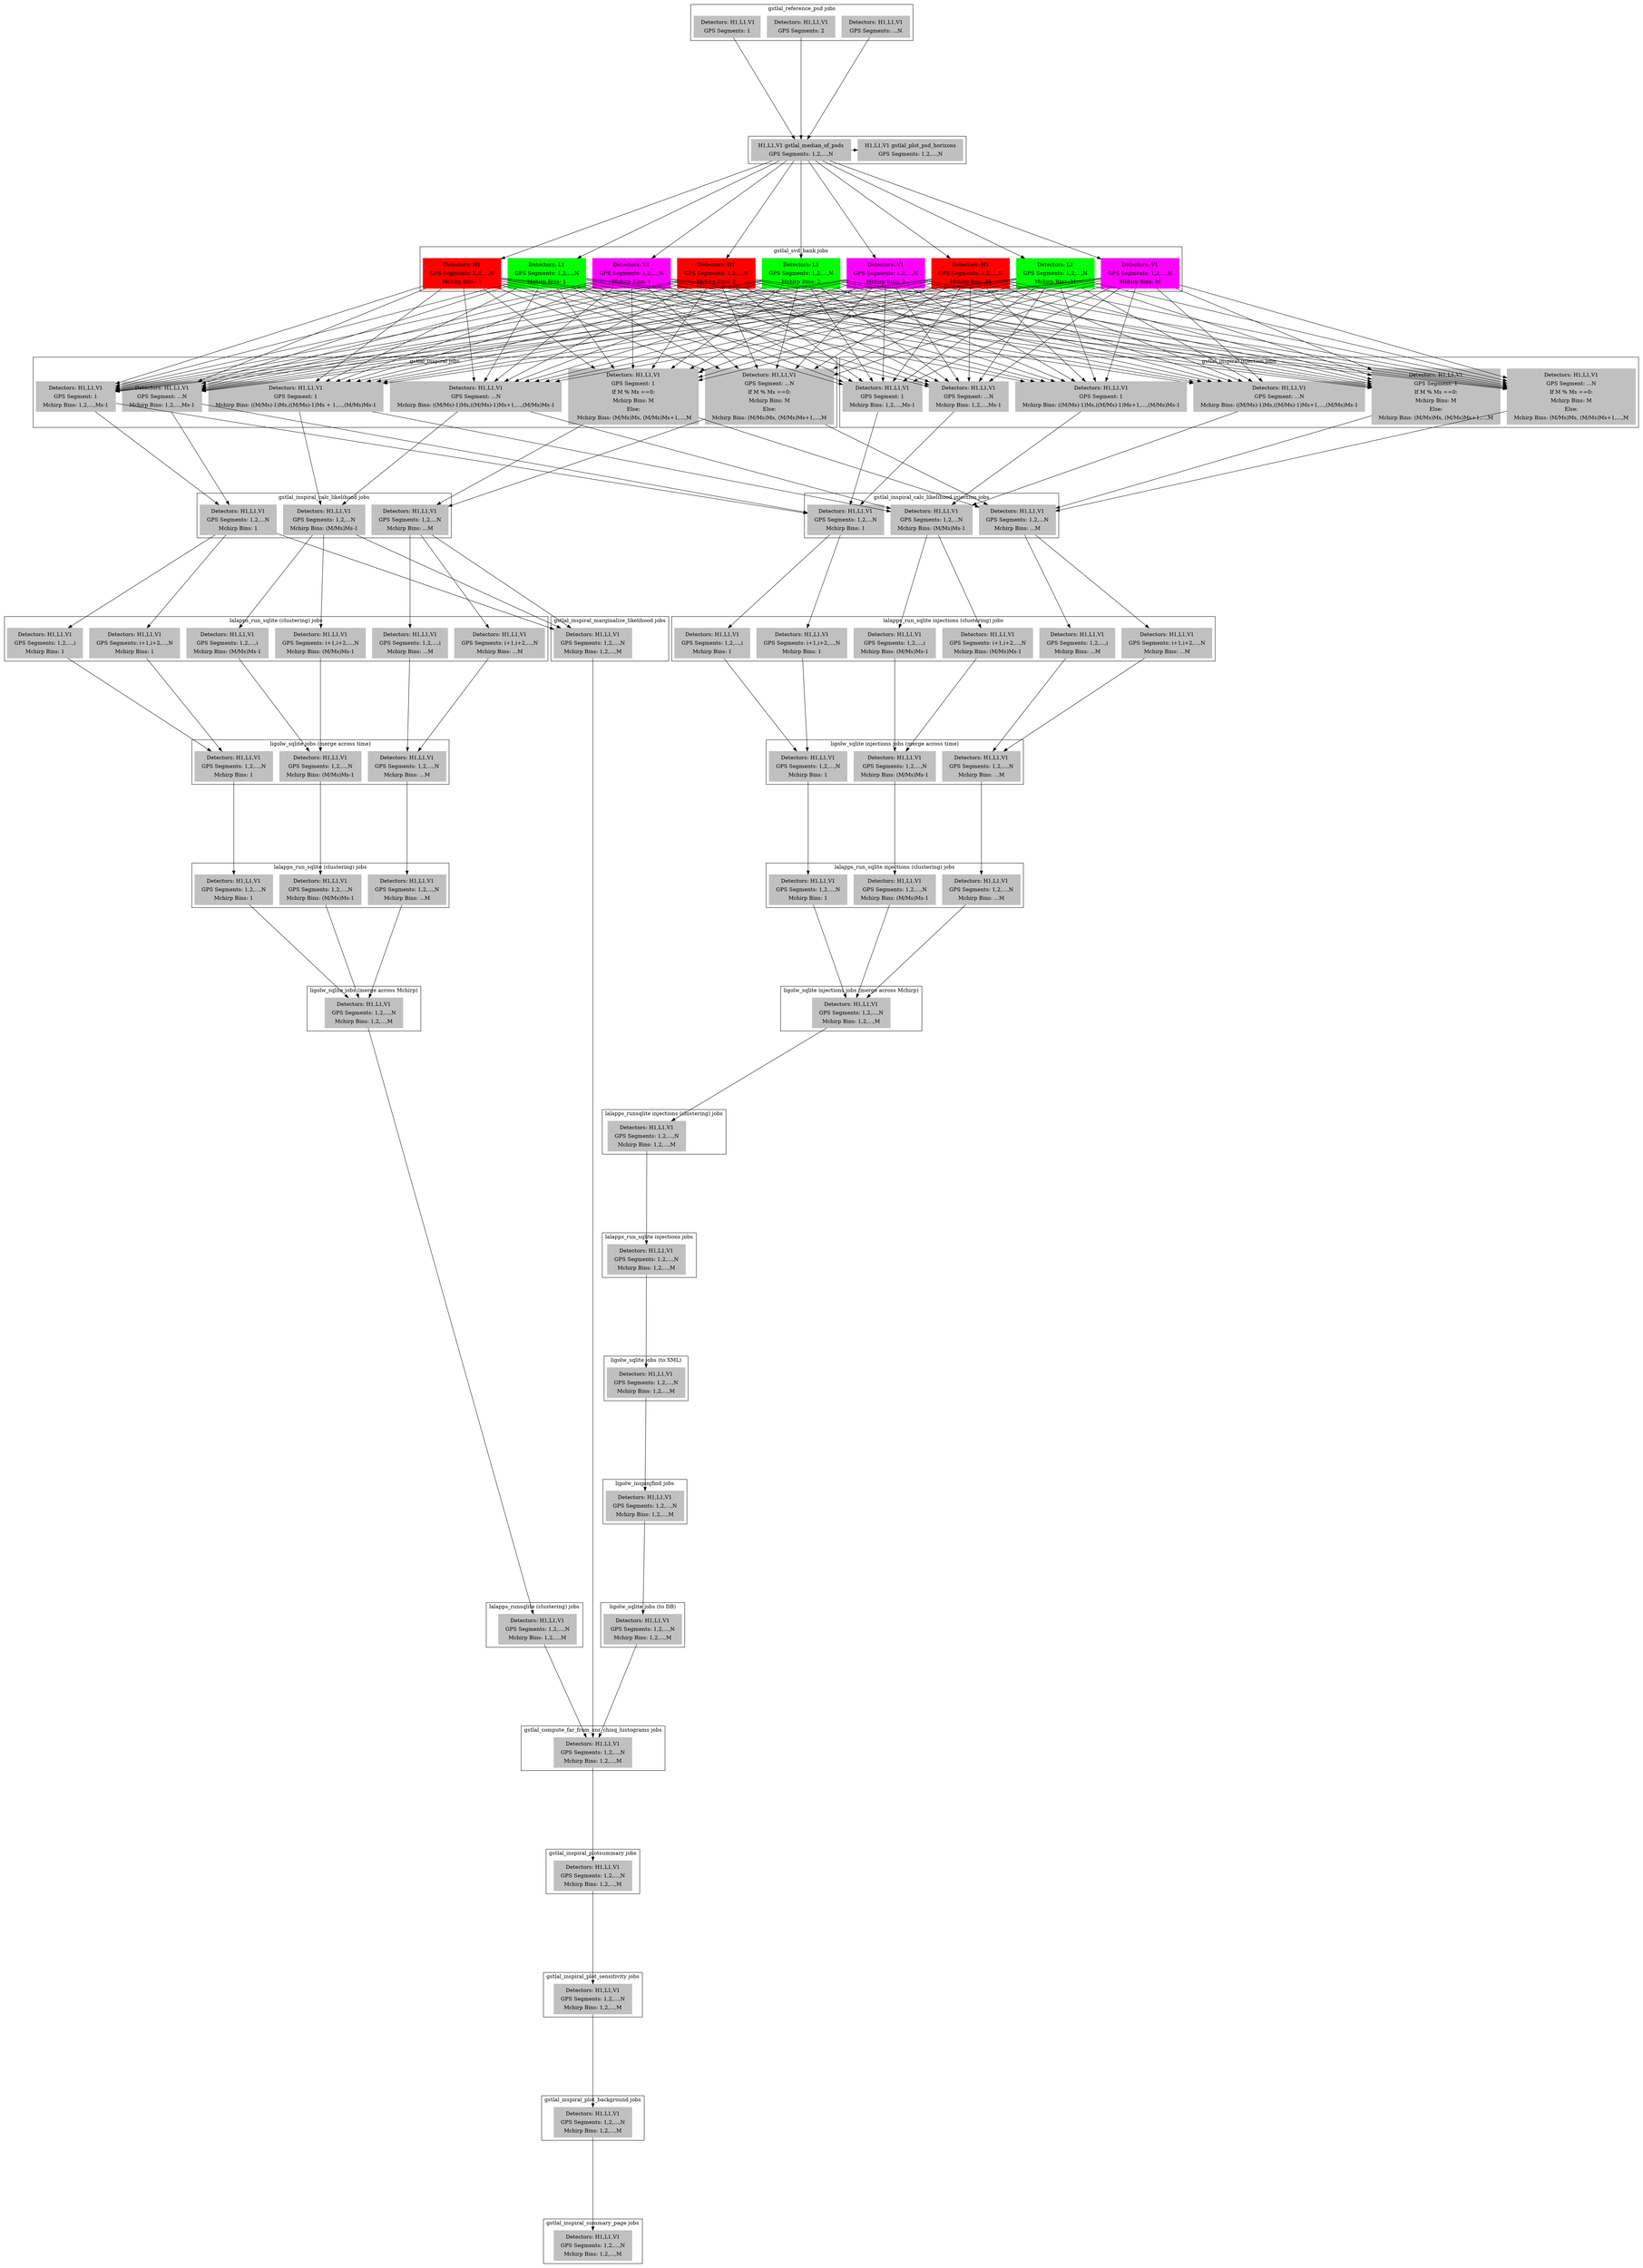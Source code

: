 digraph flow {
	node [shape=box, style=filled];
	ranksep="3.0 equally";
	splines = line;
	ordering = out;
	

	subgraph cluster_0 {
		//style=invis
		label = "gstlal_reference_psd jobs";
				
		"gstlal_reference_psd_1" [color=grey, label=<<table> <tr> <td> Detectors: H1,L1,V1</td> </tr> <tr> <td> GPS Segments: 1 </td> </tr> </table>>];	

		"gstlal_reference_psd_2" [color=grey, label=<<table> <tr> <td> Detectors: H1,L1,V1 </td> </tr> <tr> <td> GPS Segments: 2 </td> </tr> </table>>];	

		"gstlal_reference_psd_N" [color=grey, label=<<table> <tr> <td> Detectors: H1,L1,V1 </td> </tr> <tr> <td> GPS Segments: ...N </td> </tr> </table>>];	




		{rank = same; "gstlal_reference_psd_1" -> "gstlal_reference_psd_2" -> "gstlal_reference_psd_N" [style=invis];}
		//gstlal_reference_psd_2 -> gstlal_reference_psd_N [style="dotted",arrowhead="none"];rankdir=LR; }
	
		

		//"gstlal_reference_psd_2" -> "gstlal_reference_psd_N" [style="dotted", arrowhead="none"];	

	}

	subgraph cluster_1 {
		//style=invis
		
		"gstlal_median_of_psds" [color=grey, label=<<table> <tr> <td> H1,L1,V1 gstlal_median_of_psds </td> </tr> <tr> <td> GPS Segments: 1,2,...,N </td> </tr> </table>>, constraint=false];

		"gstlal_plot_psd_horizons" [color=grey, label=<<table> <tr> <td> H1,L1,V1 gstlal_plot_psd_horizons </td> </tr> <tr> <td> GPS Segments: 1,2,...,N </td> </tr> </table>>, constraint=false];

		{rank = same; "gstlal_median_of_psds" -> "gstlal_plot_psd_horizons";}
	}
	"gstlal_reference_psd_1" -> "gstlal_median_of_psds";
	"gstlal_reference_psd_2" -> "gstlal_median_of_psds";
	"gstlal_reference_psd_N" -> "gstlal_median_of_psds";


//                "H1 gstlal_svd_bank 1" [color=red1, label=<<table> <tr> <td> Detectors: H1 </td> </tr> <tr> <td> GPS Segments: 1,2,...,N </td> </tr> <tr> <td> Mchirp Bins: 1 </td> </tr> </table>>, constraint=false];
//                "L1 gstlal_svd_bank 1" [color=green1, label=<<table> <tr> <td> Detectors: L1 </td> </tr> <tr> <td> GPS Segments: 1,2,...,N </td> </tr> <tr> <td> Mchirp Bins: 1 </td> </tr> </table>>, constraint=false];
//                "V1 gstlal_svd_bank 1" [color=magenta1, label=<<table> <tr> <td> Detectors: V1 </td> </tr> <tr> <td> GPS Segments: 1,2,...,N </td> </tr> <tr> <td> Mchirp Bins: 1 </td> </tr> </table>>, constraint=false];

//                "H1 gstlal_svd_bank 2" [color=red1, label=<<table> <tr> <td> Detectors: H1 </td> </tr> <tr> <td> GPS Segments: 1,2,...,N </td> </tr> <tr> <td> Mchirp Bins: 2 </td> </tr> </table>>, constraint=false];
//                "L1 gstlal_svd_bank 2" [color=green1, label=<<table> <tr> <td> Detectors: L1 </td> </tr> <tr> <td> GPS Segments: 1,2,...,N </td> </tr> <tr> <td> Mchirp Bins: 2 </td> </tr> </table>>, constraint=false];
//                "V1 gstlal_svd_bank 2" [color=magenta1, label=<<table> <tr> <td> Detectors: V1 </td> </tr> <tr> <td> GPS Segments: 1,2,...,N </td> </tr> <tr> <td> Mchirp Bins: 2 </td> </tr> </table>>, constraint=false];

//                "H1 gstlal_svd_bank M" [color=red1, label=<<table> <tr> <td> Detectors: H1 </td> </tr> <tr> <td> GPS Segments: 1,2,...,N </td> </tr> <tr> <td> Mchirp Bins: M </td> </tr> </table>>, constraint=false];
//                "L1 gstlal_svd_bank M" [color=green1, label=<<table> <tr> <td> Detectors: L1 </td> </tr> <tr> <td> GPS Segments: 1,2,...,N </td> </tr> <tr> <td> Mchirp Bins: M </td> </tr> </table>>, constraint=false];
//                "V1 gstlal_svd_bank M" [color=magenta1, label=<<table> <tr> <td> Detectors: V1 </td> </tr> <tr> <td> GPS Segments: 1,2,...,N </td> </tr> <tr> <td> Mchirp Bins: M </td> </tr> </table>>, constraint=false];



	subgraph cluster_2 {
		//style=invis
		label="gstlal_svd_bank jobs";
		//rank=same;

		"H1 gstlal_svd_bank 1" [color=red1, label=<<table> <tr> <td> Detectors: H1 </td> </tr> <tr> <td> GPS Segments: 1,2,...,N </td> </tr> <tr> <td> Mchirp Bins: 1 </td> </tr> </table>>];
		"L1 gstlal_svd_bank 1" [color=green1, label=<<table> <tr> <td> Detectors: L1 </td> </tr> <tr> <td> GPS Segments: 1,2,...,N </td> </tr> <tr> <td> Mchirp Bins: 1 </td> </tr> </table>>];
		"V1 gstlal_svd_bank 1" [color=magenta1, label=<<table> <tr> <td> Detectors: V1 </td> </tr> <tr> <td> GPS Segments: 1,2,...,N </td> </tr> <tr> <td> Mchirp Bins: 1 </td> </tr> </table>>];

		"H1 gstlal_svd_bank 2" [color=red1, label=<<table> <tr> <td> Detectors: H1 </td> </tr> <tr> <td> GPS Segments: 1,2,...,N </td> </tr> <tr> <td> Mchirp Bins: 2 </td> </tr> </table>>];
		"L1 gstlal_svd_bank 2" [color=green1, label=<<table> <tr> <td> Detectors: L1 </td> </tr> <tr> <td> GPS Segments: 1,2,...,N </td> </tr> <tr> <td> Mchirp Bins: 2 </td> </tr> </table>>];
		"V1 gstlal_svd_bank 2" [color=magenta1, label=<<table> <tr> <td> Detectors: V1 </td> </tr> <tr> <td> GPS Segments: 1,2,...,N </td> </tr> <tr> <td> Mchirp Bins: 2 </td> </tr> </table>>];

		"H1 gstlal_svd_bank M" [color=red1, label=<<table> <tr> <td> Detectors: H1 </td> </tr> <tr> <td> GPS Segments: 1,2,...,N </td> </tr> <tr> <td> Mchirp Bins: M </td> </tr> </table>>];
		"L1 gstlal_svd_bank M" [color=green1, label=<<table> <tr> <td> Detectors: L1 </td> </tr> <tr> <td> GPS Segments: 1,2,...,N </td> </tr> <tr> <td> Mchirp Bins: M </td> </tr> </table>>];
		"V1 gstlal_svd_bank M" [color=magenta1, label=<<table> <tr> <td> Detectors: V1 </td> </tr> <tr> <td> GPS Segments: 1,2,...,N </td> </tr> <tr> <td> Mchirp Bins: M </td> </tr> </table>>];
		
	{rank=same; "V1 gstlal_svd_bank 2" -> "H1 gstlal_svd_bank M" -> "L1 gstlal_svd_bank M" -> "V1 gstlal_svd_bank M" -> "H1 gstlal_svd_bank 1" -> "L1 gstlal_svd_bank 1" -> "V1 gstlal_svd_bank 1" -> "H1 gstlal_svd_bank 2" -> "L1 gstlal_svd_bank 2" [style=invis];}

}


 
	"gstlal_median_of_psds" -> "H1 gstlal_svd_bank 1";
	"gstlal_median_of_psds" -> "L1 gstlal_svd_bank 1";
	"gstlal_median_of_psds" -> "V1 gstlal_svd_bank 1";

	"gstlal_median_of_psds" -> "H1 gstlal_svd_bank 2";
	"gstlal_median_of_psds" -> "L1 gstlal_svd_bank 2";
	"gstlal_median_of_psds" -> "V1 gstlal_svd_bank 2";

	"gstlal_median_of_psds" -> "H1 gstlal_svd_bank M";
	"gstlal_median_of_psds" -> "L1 gstlal_svd_bank M";
	"gstlal_median_of_psds" -> "V1 gstlal_svd_bank M";

//	{rank = same;
//	rankdir="LR";
//	"H1 gstlal_svd_bank 1" -> "L1 gstlal_svd_bank 1" [style=invis, constraint = false, ordering = out];
//	"L1 gstlal_svd_bank 1" -> "V1 gstlal_svd_bank 1" [style=invis, constraint = false, ordering = out];
//	"V1 gstlal_svd_bank 1" -> "H1 gstlal_svd_bank 2" [style=invis, constraint = false, ordering = out];
//	"H1 gstlal_svd_bank 2" -> "L1 gstlal_svd_bank 2" [style=invis, constraint = false, ordering = out, weight = 5];
//	"L1 gstlal_svd_bank 2" -> "V1 gstlal_svd_bank 2" [style=invis, constraint = false, ordering = out];
//	"V1 gstlal_svd_bank 2" -> "H1 gstlal_svd_bank M" [style=invis, constraint = false, ordering = out];
//	"H1 gstlal_svd_bank M" -> "L1 gstlal_svd_bank M" [style=invis, constraint = false, ordering = out];
//	"L1 gstlal_svd_bank M" -> "V1 gstlal_svd_bank M" [style=invis, constraint = false, ordering = out];
//	}
	


	subgraph cluster_3 {
		//style=invis
		label="gstlal_inspiral jobs";

		"gstlal_inspiral 1" [color=grey, label=<<table> <tr> <td> Detectors: H1,L1,V1 </td> </tr> <tr> <td> GPS Segment: 1 </td> </tr> <tr> <td> Mchirp Bins: 1,2,...,Ms-1 </td> </tr> </table>>];
		"gstlal_inspiral 2" [color=grey, label=<<table> <tr> <td> Detectors: H1,L1,V1 </td> </tr> <tr> <td> GPS Segment: ...N </td> </tr> <tr> <td> Mchirp Bins: ((M/Ms)-1)Ms,((M/Ms)-1)Ms+1,...,(M/Ms)Ms-1 </td> </tr> </table>>];
		"gstlal_inspiral 3" [color=grey, label=<<table> <tr> <td> Detectors: H1,L1,V1 </td> </tr> <tr> <td> GPS Segment: 1 </td> </tr> <tr> <td> If M % Ms ==0: </td> </tr> <tr> <td> Mchirp Bins: M </td> </tr> <tr> <td> Else: </td> </tr> <tr> <td>  Mchirp Bins: (M/Ms)Ms, (M/Ms)Ms+1,...,M </td> </tr> </table>>];
		"gstlal_inspiral 4" [color=grey, label=<<table> <tr> <td> Detectors: H1,L1,V1 </td> </tr> <tr> <td> GPS Segment: ...N </td> </tr> <tr> <td> Mchirp Bins: 1,2,...,Ms-1 </td> </tr> </table>>];
		"gstlal_inspiral 5" [color=grey, label=<<table> <tr> <td> Detectors: H1,L1,V1 </td> </tr> <tr> <td> GPS Segment: 1 </td> </tr> <tr> <td> Mchirp Bins: ((M/Ms)-1)Ms,((M/Ms)-1)Ms + 1,...,(M/Ms)Ms-1 </td> </tr> </table>>];
		"gstlal_inspiral 6" [color=grey, label=<<table> <tr> <td> Detectors: H1,L1,V1 </td> </tr> <tr> <td> GPS Segment: ...N </td> </tr> <tr> <td> If M % Ms ==0: </td> </tr> <tr> <td> Mchirp Bins: M </td> </tr> <tr> <td> Else: </td> </tr> <tr> <td> Mchirp Bins: (M/Ms)Ms, (M/Ms)Ms+1,...,M </td> </tr> </table>>];
	

	{rank=same; "gstlal_inspiral 3" -> "gstlal_inspiral 5" -> "gstlal_inspiral 2" -> "gstlal_inspiral 1" -> "gstlal_inspiral 4" -> "gstlal_inspiral 6" [style=invis];}
	}

	//"gstlal_inspiral 2" -> "gstlal_inspiral N" [style="dotted", arrowhead="none"];

	"H1 gstlal_svd_bank 1" -> "gstlal_inspiral 1";
	"L1 gstlal_svd_bank 1" -> "gstlal_inspiral 1";
	"V1 gstlal_svd_bank 1" -> "gstlal_inspiral 1";

	"H1 gstlal_svd_bank 2" -> "gstlal_inspiral 1";
	"L1 gstlal_svd_bank 2" -> "gstlal_inspiral 1";
	"V1 gstlal_svd_bank 2" -> "gstlal_inspiral 1";

	"H1 gstlal_svd_bank M" -> "gstlal_inspiral 1";
	"L1 gstlal_svd_bank M" -> "gstlal_inspiral 1";
	"V1 gstlal_svd_bank M" -> "gstlal_inspiral 1";

	"H1 gstlal_svd_bank 1" -> "gstlal_inspiral 2";
	"L1 gstlal_svd_bank 1" -> "gstlal_inspiral 2";
	"V1 gstlal_svd_bank 1" -> "gstlal_inspiral 2";

	"H1 gstlal_svd_bank 2" -> "gstlal_inspiral 2";
	"L1 gstlal_svd_bank 2" -> "gstlal_inspiral 2";
	"V1 gstlal_svd_bank 2" -> "gstlal_inspiral 2";

	"H1 gstlal_svd_bank M" -> "gstlal_inspiral 2";
	"L1 gstlal_svd_bank M" -> "gstlal_inspiral 2";
	"V1 gstlal_svd_bank M" -> "gstlal_inspiral 2";

	"H1 gstlal_svd_bank 1" -> "gstlal_inspiral 3";
	"L1 gstlal_svd_bank 1" -> "gstlal_inspiral 3";
	"V1 gstlal_svd_bank 1" -> "gstlal_inspiral 3";

	"H1 gstlal_svd_bank 2" -> "gstlal_inspiral 3";
	"L1 gstlal_svd_bank 2" -> "gstlal_inspiral 3";
	"V1 gstlal_svd_bank 2" -> "gstlal_inspiral 3";

	"H1 gstlal_svd_bank M" -> "gstlal_inspiral 3";
	"L1 gstlal_svd_bank M" -> "gstlal_inspiral 3";
	"V1 gstlal_svd_bank M" -> "gstlal_inspiral 3";

	"H1 gstlal_svd_bank 1" -> "gstlal_inspiral 4";
	"L1 gstlal_svd_bank 1" -> "gstlal_inspiral 4";
	"V1 gstlal_svd_bank 1" -> "gstlal_inspiral 4";

	"H1 gstlal_svd_bank 2" -> "gstlal_inspiral 4";
	"L1 gstlal_svd_bank 2" -> "gstlal_inspiral 4";
	"V1 gstlal_svd_bank 2" -> "gstlal_inspiral 4";

	"H1 gstlal_svd_bank M" -> "gstlal_inspiral 4";
	"L1 gstlal_svd_bank M" -> "gstlal_inspiral 4";
	"V1 gstlal_svd_bank M" -> "gstlal_inspiral 4";

	"H1 gstlal_svd_bank 1" -> "gstlal_inspiral 5";
	"L1 gstlal_svd_bank 1" -> "gstlal_inspiral 5";
	"V1 gstlal_svd_bank 1" -> "gstlal_inspiral 5";

	"H1 gstlal_svd_bank 2" -> "gstlal_inspiral 5";
	"L1 gstlal_svd_bank 2" -> "gstlal_inspiral 5";
	"V1 gstlal_svd_bank 2" -> "gstlal_inspiral 5";

	"H1 gstlal_svd_bank M" -> "gstlal_inspiral 5";
	"L1 gstlal_svd_bank M" -> "gstlal_inspiral 5";
	"V1 gstlal_svd_bank M" -> "gstlal_inspiral 5";

	"H1 gstlal_svd_bank 1" -> "gstlal_inspiral 6";
	"L1 gstlal_svd_bank 1" -> "gstlal_inspiral 6";
	"V1 gstlal_svd_bank 1" -> "gstlal_inspiral 6";

	"H1 gstlal_svd_bank 2" -> "gstlal_inspiral 6";
	"L1 gstlal_svd_bank 2" -> "gstlal_inspiral 6";
	"V1 gstlal_svd_bank 2" -> "gstlal_inspiral 6";

	"H1 gstlal_svd_bank M" -> "gstlal_inspiral 6";
	"L1 gstlal_svd_bank M" -> "gstlal_inspiral 6";
	"V1 gstlal_svd_bank M" -> "gstlal_inspiral 6";




        subgraph cluster_4 {
                label="gstlal_inspiral_calc_likelihood jobs";

                "gstlal_inspiral_calc_likelihood 1" [color=grey, label=<<table> <tr> <td> Detectors: H1,L1,V1 </td> </tr> <tr> <td> GPS Segments: 1,2,...N </td> </tr> <tr> <td> Mchirp Bins: 1 </td> </tr> </table>>];
                "gstlal_inspiral_calc_likelihood 2" [color=grey, label=<<table> <tr> <td> Detectors: H1,L1,V1 </td> </tr> <tr> <td> GPS Segments: 1,2,...N </td> </tr> <tr> <td> Mchirp Bins: (M/Ms)Ms-1 </td> </tr> </table>>];
                "gstlal_inspiral_calc_likelihood M" [color=grey, label=<<table> <tr> <td> Detectors: H1,L1,V1 </td> </tr> <tr> <td> GPS Segments: 1,2,...N </td> </tr> <tr> <td> Mchirp Bins: ...M </td> </tr> </table>>];

	//	"gstlal_inspiral_calc_likelihood 2" -> "gstlal_inspiral_calc_likelihood M" [style="dotted", arrowhead="none"];
        }

	"gstlal_inspiral 1" -> "gstlal_inspiral_calc_likelihood 1";
	"gstlal_inspiral 2" -> "gstlal_inspiral_calc_likelihood 2";
	"gstlal_inspiral 3" -> "gstlal_inspiral_calc_likelihood M";

	"gstlal_inspiral 4" -> "gstlal_inspiral_calc_likelihood 1";
	"gstlal_inspiral 5" -> "gstlal_inspiral_calc_likelihood 2";
	"gstlal_inspiral 6" -> "gstlal_inspiral_calc_likelihood M";

	//{rank=same; "gstlal_inspiral_calc_likelihood 1" -> "gstlal_inspiral_calc_likelihood 2" -> "gstlal_inspiral_calc_likelihood M" [style=invis];}

	subgraph cluster_5 {
		label="gstlal_inspiral injection jobs";

		"gstlal_inspiral injection 1" [color=grey, label=<<table> <tr> <td> Detectors: H1,L1,V1 </td> </tr> <tr> <td> GPS Segment: 1 </td> </tr> <tr> <td> Mchirp Bins: 1,2,...,Ms-1 </td> </tr> </table>>];
		"gstlal_inspiral injection 2" [color=grey, label=<<table> <tr> <td> Detectors: H1,L1,V1 </td> </tr> <tr> <td> GPS Segment: ...N </td> </tr> <tr> <td> Mchirp Bins: ((M/Ms)-1)Ms,((M/Ms)-1)Ms+1,...,(M/Ms)Ms-1 </td> </tr> </table>>];
		"gstlal_inspiral injection 3" [color=grey, label=<<table> <tr> <td> Detectors: H1,L1,V1 </td> </tr> <tr> <td> GPS Segment: 1 </td> </tr> <tr> <td> If M % Ms ==0: </td> </tr> <tr> <td> Mchirp Bins: M </td> </tr> <tr> <td> Else: </td> </tr> <tr> <td> Mchirp Bins: (M/Ms)Ms, (M/Ms)Ms+1,...,M </td> </tr> </table>>];
		"gstlal_inspiral injection 4" [color=grey, label=<<table> <tr> <td> Detectors: H1,L1,V1 </td> </tr> <tr> <td> GPS Segment: ...N </td> </tr> <tr> <td> Mchirp Bins: 1,2,...,Ms-1 </td> </tr> </table>>];
		"gstlal_inspiral injection 5" [color=grey, label=<<table> <tr> <td> Detectors: H1,L1,V1 </td> </tr> <tr> <td> GPS Segment: 1 </td> </tr> <tr> <td> Mchirp Bins: ((M/Ms)-1)Ms,((M/Ms)-1)Ms+1,...,(M/Ms)Ms-1 </td> </tr> </table>>];
		"gstlal_inspiral injection 6" [color=grey, label=<<table> <tr> <td> Detectors: H1,L1,V1 </td> </tr> <tr> <td> GPS Segment: ...N </td> </tr> <tr> <td> If M % Ms ==0: </td> </tr> <tr> <td> Mchirp Bins: M </td> </tr> <tr> <td> Else: </td> </tr> <tr> <td> Mchirp Bins: (M/Ms)Ms, (M/Ms)Ms+1,...,M </td> </tr> </table>>];


	{rank = same; "gstlal_inspiral injection 3" -> "gstlal_inspiral injection 5" -> "gstlal_inspiral injection 2" -> "gstlal_inspiral injection 1" -> "gstlal_inspiral injection 4" -> "gstlal_inspiral injection 6" [style=invis];}
	}

        "H1 gstlal_svd_bank 1" -> "gstlal_inspiral injection 1";
        "L1 gstlal_svd_bank 1" -> "gstlal_inspiral injection 1";
        "V1 gstlal_svd_bank 1" -> "gstlal_inspiral injection 1";

        "H1 gstlal_svd_bank 2" -> "gstlal_inspiral injection 1";
        "L1 gstlal_svd_bank 2" -> "gstlal_inspiral injection 1";
        "V1 gstlal_svd_bank 2" -> "gstlal_inspiral injection 1";

        "H1 gstlal_svd_bank M" -> "gstlal_inspiral injection 1";
        "L1 gstlal_svd_bank M" -> "gstlal_inspiral injection 1";
        "V1 gstlal_svd_bank M" -> "gstlal_inspiral injection 1";

        "H1 gstlal_svd_bank 1" -> "gstlal_inspiral injection 2";
        "L1 gstlal_svd_bank 1" -> "gstlal_inspiral injection 2";
        "V1 gstlal_svd_bank 1" -> "gstlal_inspiral injection 2";

        "H1 gstlal_svd_bank 2" -> "gstlal_inspiral injection 2";
        "L1 gstlal_svd_bank 2" -> "gstlal_inspiral injection 2";
        "V1 gstlal_svd_bank 2" -> "gstlal_inspiral injection 2";

        "H1 gstlal_svd_bank M" -> "gstlal_inspiral injection 2";
        "L1 gstlal_svd_bank M" -> "gstlal_inspiral injection 2";
        "V1 gstlal_svd_bank M" -> "gstlal_inspiral injection 2";

        "H1 gstlal_svd_bank 1" -> "gstlal_inspiral injection 3";
        "L1 gstlal_svd_bank 1" -> "gstlal_inspiral injection 3";
        "V1 gstlal_svd_bank 1" -> "gstlal_inspiral injection 3";

        "H1 gstlal_svd_bank 2" -> "gstlal_inspiral injection 3";
        "L1 gstlal_svd_bank 2" -> "gstlal_inspiral injection 3";
        "V1 gstlal_svd_bank 2" -> "gstlal_inspiral injection 3";

        "H1 gstlal_svd_bank M" -> "gstlal_inspiral injection 3";
        "L1 gstlal_svd_bank M" -> "gstlal_inspiral injection 3";
        "V1 gstlal_svd_bank M" -> "gstlal_inspiral injection 3";

        "H1 gstlal_svd_bank 1" -> "gstlal_inspiral injection 4";
        "L1 gstlal_svd_bank 1" -> "gstlal_inspiral injection 4";
        "V1 gstlal_svd_bank 1" -> "gstlal_inspiral injection 4";

        "H1 gstlal_svd_bank 2" -> "gstlal_inspiral injection 4";
        "L1 gstlal_svd_bank 2" -> "gstlal_inspiral injection 4";
        "V1 gstlal_svd_bank 2" -> "gstlal_inspiral injection 4";

        "H1 gstlal_svd_bank M" -> "gstlal_inspiral injection 4";
        "L1 gstlal_svd_bank M" -> "gstlal_inspiral injection 4";
        "V1 gstlal_svd_bank M" -> "gstlal_inspiral injection 4";

        "H1 gstlal_svd_bank 1" -> "gstlal_inspiral injection 5";
        "L1 gstlal_svd_bank 1" -> "gstlal_inspiral injection 5";
        "V1 gstlal_svd_bank 1" -> "gstlal_inspiral injection 5";

        "H1 gstlal_svd_bank 2" -> "gstlal_inspiral injection 5";
        "L1 gstlal_svd_bank 2" -> "gstlal_inspiral injection 5";
        "V1 gstlal_svd_bank 2" -> "gstlal_inspiral injection 5";

        "H1 gstlal_svd_bank M" -> "gstlal_inspiral injection 5";
        "L1 gstlal_svd_bank M" -> "gstlal_inspiral injection 5";
        "V1 gstlal_svd_bank M" -> "gstlal_inspiral injection 5";

        "H1 gstlal_svd_bank 1" -> "gstlal_inspiral injection 6";
        "L1 gstlal_svd_bank 1" -> "gstlal_inspiral injection 6";
        "V1 gstlal_svd_bank 1" -> "gstlal_inspiral injection 6";

        "H1 gstlal_svd_bank 2" -> "gstlal_inspiral injection 6";
        "L1 gstlal_svd_bank 2" -> "gstlal_inspiral injection 6";
        "V1 gstlal_svd_bank 2" -> "gstlal_inspiral injection 6";

        "H1 gstlal_svd_bank M" -> "gstlal_inspiral injection 6";
        "L1 gstlal_svd_bank M" -> "gstlal_inspiral injection 6";
        "V1 gstlal_svd_bank M" -> "gstlal_inspiral injection 6";


	subgraph cluster_6 {
                label="gstlal_inspiral_calc_likelihood injection jobs";

                "gstlal_inspiral_calc_likelihood injection 1" [color=grey, label=<<table> <tr> <td> Detectors: H1,L1,V1 </td> </tr> <tr> <td> GPS Segments: 1,2,...N </td> </tr> <tr> <td> Mchirp Bins: 1 </td> </tr> </table>>];
                "gstlal_inspiral_calc_likelihood injection 2" [color=grey, label=<<table> <tr> <td> Detectors: H1,L1,V1 </td> </tr> <tr> <td> GPS Segments: 1,2,...N </td> </tr> <tr> <td> Mchirp Bins: (M/Ms)Ms-1 </td> </tr> </table>>];
                "gstlal_inspiral_calc_likelihood injection M" [color=grey, label=<<table> <tr> <td> Detectors: H1,L1,V1 </td> </tr> <tr> <td> GPS Segments: 1,2,...N </td> </tr> <tr> <td> Mchirp Bins: ...M </td> </tr> </table>>];

          //      "gstlal_inspiral_calc_likelihood injection 2" -> "gstlal_inspiral_calc_likelihood injection M" [style="dotted", arrowhead="none"];
        }

        "gstlal_inspiral injection 1" -> "gstlal_inspiral_calc_likelihood injection 1";
        "gstlal_inspiral injection 2" -> "gstlal_inspiral_calc_likelihood injection 2";
        "gstlal_inspiral injection 3" -> "gstlal_inspiral_calc_likelihood injection M";

        "gstlal_inspiral injection 4" -> "gstlal_inspiral_calc_likelihood injection 1";
        "gstlal_inspiral injection 5" -> "gstlal_inspiral_calc_likelihood injection 2";
        "gstlal_inspiral injection 6" -> "gstlal_inspiral_calc_likelihood injection M";


        "gstlal_inspiral 1" -> "gstlal_inspiral_calc_likelihood injection 1";
        "gstlal_inspiral 2" -> "gstlal_inspiral_calc_likelihood injection 2";
        "gstlal_inspiral 3" -> "gstlal_inspiral_calc_likelihood injection M";

        "gstlal_inspiral 4" -> "gstlal_inspiral_calc_likelihood injection 1";
        "gstlal_inspiral 5" -> "gstlal_inspiral_calc_likelihood injection 2";
        "gstlal_inspiral 6" -> "gstlal_inspiral_calc_likelihood injection M";


	//{rank=same; "gstlal_inspiral 1", "gstlal_inspiral 2", "gstlal_inspiral N", "gstlal_inspiral injection 1", "gstlal_inspiral injection 2", "gstlal_inspiral injection N"}

	//{rank=same; "gstlal_inspiral_calc_likelihood injection 1" -> "gstlal_inspiral_calc_likelihood injection 2" -> "gstlal_inspiral_calc_likelihood injection M" [style=invis];}

	subgraph cluster_7 {
		label="lalapps_run_sqlite (clustering) jobs"

		"lalapps_run_sqlite clustering 1part1" [color=grey, label=<<table> <tr> <td> Detectors: H1,L1,V1 </td> </tr> <tr> <td> GPS Segments: 1,2,...,i </td> </tr> <tr> <td> Mchirp Bins: 1 </td> </tr> </table>>];
		"lalapps_run_sqlite clustering 1part2" [color=grey, label=<<table> <tr> <td> Detectors: H1,L1,V1 </td> </tr> <tr> <td> GPS Segments: i+1,i+2,...,N </td> </tr> <tr> <td> Mchirp Bins: 1 </td> </tr> </table>>];

		"lalapps_run_sqlite clustering 2part1" [color=grey, label=<<table> <tr> <td> Detectors: H1,L1,V1 </td> </tr> <tr> <td> GPS Segments: 1,2,...,i </td> </tr> <tr> <td> Mchirp Bins: (M/Ms)Ms-1 </td> </tr> </table>>];
		"lalapps_run_sqlite clustering 2part2" [color=grey, label=<<table> <tr> <td> Detectors: H1,L1,V1 </td> </tr> <tr> <td> GPS Segments: i+1,i+2,...,N </td> </tr> <tr> <td> Mchirp Bins: (M/Ms)Ms-1 </td> </tr> </table>>];

		"lalapps_run_sqlite clustering Mpart1" [color=grey, label=<<table> <tr> <td> Detectors: H1,L1,V1 </td> </tr> <tr> <td> GPS Segments: 1,2,...,i </td> </tr> <tr> <td> Mchirp Bins: ...M </td> </tr> </table>>];
		"lalapps_run_sqlite clustering Mpart2" [color=grey, label=<<table> <tr> <td> Detectors: H1,L1,V1 </td> </tr> <tr> <td> GPS Segments: i+1,i+2,...,N </td> </tr> <tr> <td> Mchirp Bins: ...M </td> </tr> </table>>];

	{rank=same; "lalapps_run_sqlite clustering 1part2" -> "lalapps_run_sqlite clustering 1part1"  -> "lalapps_run_sqlite clustering 2part2"-> "lalapps_run_sqlite clustering 2part1"-> "lalapps_run_sqlite clustering Mpart2" -> "lalapps_run_sqlite clustering Mpart1" [style=invis];}
	}

	"gstlal_inspiral_calc_likelihood 1" -> "lalapps_run_sqlite clustering 1part1";
	"gstlal_inspiral_calc_likelihood 1" -> "lalapps_run_sqlite clustering 1part2";

	"gstlal_inspiral_calc_likelihood 2" -> "lalapps_run_sqlite clustering 2part1";
	"gstlal_inspiral_calc_likelihood 2" -> "lalapps_run_sqlite clustering 2part2";

	"gstlal_inspiral_calc_likelihood M" -> "lalapps_run_sqlite clustering Mpart1";
	"gstlal_inspiral_calc_likelihood M" -> "lalapps_run_sqlite clustering Mpart2";

	subgraph cluster_8 {
		label="lalapps_run_sqlite injections (clustering) jobs"

		"lalapps_run_sqlite injection clustering 1part1" [color=grey, label=<<table> <tr> <td> Detectors: H1,L1,V1 </td> </tr> <tr> <td> GPS Segments: 1,2,...,i </td> </tr> <tr> <td> Mchirp Bins: 1 </td> </tr> </table>>];
		"lalapps_run_sqlite injection clustering 1part2" [color=grey, label=<<table> <tr> <td> Detectors: H1,L1,V1 </td> </tr> <tr> <td> GPS Segments: i+1,i+2,...,N </td> </tr> <tr> <td> Mchirp Bins: 1 </td> </tr> </table>>];

		"lalapps_run_sqlite injection clustering 2part1" [color=grey, label=<<table> <tr> <td> Detectors: H1,L1,V1 </td> </tr> <tr> <td> GPS Segments: 1,2,...,i </td> </tr> <tr> <td> Mchirp Bins: (M/Ms)Ms-1 </td> </tr> </table>>];
		"lalapps_run_sqlite injection clustering 2part2" [color=grey, label=<<table> <tr> <td> Detectors: H1,L1,V1 </td> </tr> <tr> <td> GPS Segments: i+1,i+2,...,N </td> </tr> <tr> <td> Mchirp Bins: (M/Ms)Ms-1 </td> </tr> </table>>];

		"lalapps_run_sqlite injection clustering Mpart1" [color=grey, label=<<table> <tr> <td> Detectors: H1,L1,V1 </td> </tr> <tr> <td> GPS Segments: 1,2,...,i </td> </tr> <tr> <td> Mchirp Bins: ...M </td> </tr> </table>>];
		"lalapps_run_sqlite injection clustering Mpart2" [color=grey, label=<<table> <tr> <td> Detectors: H1,L1,V1 </td> </tr> <tr> <td> GPS Segments: i+1,i+2,...,N </td> </tr> <tr> <td> Mchirp Bins: ...M </td> </tr> </table>>];

	//"lalapps_run_sqlite injection clustering 2part2" -> "lalapps_run_sqlite injection clustering Mpart1"  [style="dotted", arrowhead="none"];
	}

	"gstlal_inspiral_calc_likelihood injection 1" -> "lalapps_run_sqlite injection clustering 1part1";
	"gstlal_inspiral_calc_likelihood injection 1" -> "lalapps_run_sqlite injection clustering 1part2";

	"gstlal_inspiral_calc_likelihood injection 2" -> "lalapps_run_sqlite injection clustering 2part1";
	"gstlal_inspiral_calc_likelihood injection 2" -> "lalapps_run_sqlite injection clustering 2part2";

	"gstlal_inspiral_calc_likelihood injection M" -> "lalapps_run_sqlite injection clustering Mpart1";
	"gstlal_inspiral_calc_likelihood injection M" -> "lalapps_run_sqlite injection clustering Mpart2";

	subgraph cluster_9 {
		label="ligolw_sqlite jobs (merge across time)"

		"ligolw_sqlite 1" [color=grey, label=<<table> <tr> <td> Detectors: H1,L1,V1 </td> </tr> <tr> <td> GPS Segments: 1,2,...,N </td> </tr> <tr> <td> Mchirp Bins: 1 </td> </tr> </table>>];
		"ligolw_sqlite 2" [color=grey, label=<<table> <tr> <td> Detectors: H1,L1,V1 </td> </tr> <tr> <td> GPS Segments: 1,2,...,N </td> </tr> <tr> <td> Mchirp Bins: (M/Ms)Ms-1 </td> </tr> </table>>];
		"ligolw_sqlite M" [color=grey, label=<<table> <tr> <td> Detectors: H1,L1,V1 </td> </tr> <tr> <td> GPS Segments: 1,2,...,N </td> </tr> <tr> <td> Mchirp Bins: ...M </td> </tr> </table>>];

		//"ligolw_sqlite 2" -> "ligolw_sqlite M" [style="dotted", arrowhead="none"];
	}

	"lalapps_run_sqlite clustering 1part1" -> "ligolw_sqlite 1";
	"lalapps_run_sqlite clustering 1part2" -> "ligolw_sqlite 1";

	"lalapps_run_sqlite clustering 2part1" -> "ligolw_sqlite 2";
	"lalapps_run_sqlite clustering 2part2" -> "ligolw_sqlite 2";

	"lalapps_run_sqlite clustering Mpart1" -> "ligolw_sqlite M";
	"lalapps_run_sqlite clustering Mpart2" -> "ligolw_sqlite M";


	subgraph cluster_10 {
                label="ligolw_sqlite injections jobs (merge across time)"

                "ligolw_sqlite injection 1" [color=grey, label=<<table> <tr> <td> Detectors: H1,L1,V1 </td> </tr> <tr> <td> GPS Segments: 1,2,...,N </td> </tr> <tr> <td> Mchirp Bins: 1 </td> </tr> </table>>];
                "ligolw_sqlite injection 2" [color=grey, label=<<table> <tr> <td> Detectors: H1,L1,V1 </td> </tr> <tr> <td> GPS Segments: 1,2,...,N </td> </tr> <tr> <td> Mchirp Bins: (M/Ms)Ms-1 </td> </tr> </table>>];
                "ligolw_sqlite injection M" [color=grey, label=<<table> <tr> <td> Detectors: H1,L1,V1 </td> </tr> <tr> <td> GPS Segments: 1,2,...,N </td> </tr> <tr> <td> Mchirp Bins: ...M </td> </tr> </table>>];

                //"ligolw_sqlite injection 2" -> "ligolw_sqlite injection M" [style="dotted", arrowhead="none"];
        }

        "lalapps_run_sqlite injection clustering 1part1" -> "ligolw_sqlite injection 1";
        "lalapps_run_sqlite injection clustering 1part2" -> "ligolw_sqlite injection 1";

        "lalapps_run_sqlite injection clustering 2part1" -> "ligolw_sqlite injection 2";
        "lalapps_run_sqlite injection clustering 2part2" -> "ligolw_sqlite injection 2";
        
        "lalapps_run_sqlite injection clustering Mpart1" -> "ligolw_sqlite injection M";
        "lalapps_run_sqlite injection clustering Mpart2" -> "ligolw_sqlite injection M";

	subgraph cluster_11 {
		label="lalapps_run_sqlite (clustering) jobs"

                "lalapps_run_sqlite clustering merged 1" [color=grey, label=<<table> <tr> <td> Detectors: H1,L1,V1 </td> </tr> <tr> <td> GPS Segments: 1,2,...,N </td> </tr> <tr> <td> Mchirp Bins: 1 </td> </tr> </table>>];

                "lalapps_run_sqlite clustering merged 2" [color=grey, label=<<table> <tr> <td> Detectors: H1,L1,V1 </td> </tr> <tr> <td> GPS Segments: 1,2,...,N </td> </tr> <tr> <td> Mchirp Bins: (M/Ms)Ms-1 </td> </tr> </table>>];

                "lalapps_run_sqlite clustering merged M" [color=grey, label=<<table> <tr> <td> Detectors: H1,L1,V1 </td> </tr> <tr> <td> GPS Segments: 1,2,...,N </td> </tr> <tr> <td> Mchirp Bins: ...M </td> </tr> </table>>];

        //"lalapps_run_sqlite clustering merged 2" -> "lalapps_run_sqlite clustering merged M"  [style="dotted", arrowhead="none"];
        }

	"ligolw_sqlite 1" -> "lalapps_run_sqlite clustering merged 1";
	"ligolw_sqlite 2" -> "lalapps_run_sqlite clustering merged 2";
	"ligolw_sqlite M" -> "lalapps_run_sqlite clustering merged M";

        subgraph cluster_12 {
                label="lalapps_run_sqlite injections (clustering) jobs"

                "lalapps_run_sqlite injection clustering merged 1" [color=grey, label=<<table> <tr> <td> Detectors: H1,L1,V1 </td> </tr> <tr> <td> GPS Segments: 1,2,...,N </td> </tr> <tr> <td> Mchirp Bins: 1 </td> </tr> </table>>];

                "lalapps_run_sqlite injection clustering merged 2" [color=grey, label=<<table> <tr> <td> Detectors: H1,L1,V1 </td> </tr> <tr> <td> GPS Segments: 1,2,...,N </td> </tr> <tr> <td> Mchirp Bins: (M/Ms)Ms-1 </td> </tr> </table>>];

                "lalapps_run_sqlite injection clustering merged M" [color=grey, label=<<table> <tr> <td> Detectors: H1,L1,V1 </td> </tr> <tr> <td> GPS Segments: 1,2,...,N </td> </tr> <tr> <td> Mchirp Bins: ...M </td> </tr> </table>>];

        //"lalapps_run_sqlite injection clustering merged 2" -> "lalapps_run_sqlite injection clustering merged M"  [style="dotted", arrowhead="none"];
        }

        "ligolw_sqlite injection 1" -> "lalapps_run_sqlite injection clustering merged 1";
        "ligolw_sqlite injection 2" -> "lalapps_run_sqlite injection clustering merged 2";
        "ligolw_sqlite injection M" -> "lalapps_run_sqlite injection clustering merged M";

	subgraph cluster_13 {
	label="ligolw_sqlite jobs (merge across Mchirp)"

	"ligolw_sqlite merged" [color=grey, label=<<table> <tr> <td> Detectors: H1,L1,V1 </td> </tr> <tr> <td> GPS Segments: 1,2,...,N </td> </tr> <tr> <td> Mchirp Bins: 1,2,...,M </td> </tr> </table>>];
	}

	"lalapps_run_sqlite clustering merged 1" -> "ligolw_sqlite merged";
	"lalapps_run_sqlite clustering merged 2" -> "ligolw_sqlite merged";
	"lalapps_run_sqlite clustering merged M" -> "ligolw_sqlite merged";

        subgraph cluster_14 {
        label="ligolw_sqlite injections jobs (merge across Mchirp)"
        
        "ligolw_sqlite injection merged" [color=grey, label=<<table> <tr> <td> Detectors: H1,L1,V1 </td> </tr> <tr> <td> GPS Segments: 1,2,...,N </td> </tr> <tr> <td> Mchirp Bins: 1,2,...,M </td> </tr> </table>>];
        }

        "lalapps_run_sqlite injection clustering merged 1" -> "ligolw_sqlite injection merged";
        "lalapps_run_sqlite injection clustering merged 2" -> "ligolw_sqlite injection merged";
        "lalapps_run_sqlite injection clustering merged M" -> "ligolw_sqlite injection merged";

	subgraph cluster_15 {
	label="lalapps_runsqlite (clustering) jobs"

	"lapps_run_sqlite clustering merged final" [color=grey, label=<<table> <tr> <td> Detectors: H1,L1,V1 </td> </tr> <tr> <td> GPS Segments: 1,2,...,N </td> </tr> <tr> <td> Mchirp Bins: 1,2,...,M </td> </tr> </table>>];


	}

	"ligolw_sqlite merged" -> "lapps_run_sqlite clustering merged final";

	subgraph cluster_16 {
	label="lalapps_runsqlite injections (clustering) jobs"

	"lapps_run_sqlite injection clustering merged final" [color=grey, label=<<table> <tr> <td> Detectors: H1,L1,V1 </td> </tr> <tr> <td> GPS Segments: 1,2,...,N </td> </tr> <tr> <td> Mchirp Bins: 1,2,...,M </td> </tr> </table>>];


	}

	"ligolw_sqlite injection merged" -> "lapps_run_sqlite injection clustering merged final";

	subgraph cluster_17 {
		label="lalapps_run_sqlite injections jobs";

		"lalapps_run_sqlite_cluster_17" [color=grey, label=<<table> <tr> <td> Detectors: H1,L1,V1 </td> </tr> <tr> <td> GPS Segments: 1,2,...,N </td> </tr> <tr> <td> Mchirp Bins: 1,2,...,M </td> </tr> </table>>];
	}
	
	"lapps_run_sqlite injection clustering merged final" -> "lalapps_run_sqlite_cluster_17";

	subgraph cluster_18 {
		label="ligolw_sqlite jobs (to XML)";

		"ligolw_sqlite_cluster_17" [color=grey, label=<<table> <tr> <td> Detectors: H1,L1,V1 </td> </tr> <tr> <td> GPS Segments: 1,2,...,N </td> </tr> <tr> <td> Mchirp Bins: 1,2,...,M </td> </tr> </table>>];

	}

	"lalapps_run_sqlite_cluster_17" -> "ligolw_sqlite_cluster_17";

	subgraph cluster_19 {
		label="ligolw_inspinjfind jobs"

		"ligolw_inspinjfind" [color=grey, label=<<table> <tr> <td> Detectors: H1,L1,V1 </td> </tr> <tr> <td> GPS Segments: 1,2,...,N </td> </tr> <tr> <td> Mchirp Bins: 1,2,...,M </td> </tr> </table>>];
	}

	"ligolw_sqlite_cluster_17" -> "ligolw_inspinjfind";

	subgraph cluster_20 {
		label="ligolw_sqlite jobs (to DB)"

		"ligolw_sqlite_cluster_20" [color=grey, label=<<table> <tr> <td> Detectors: H1,L1,V1 </td> </tr> <tr> <td> GPS Segments: 1,2,...,N </td> </tr> <tr> <td> Mchirp Bins: 1,2,...,M </td> </tr> </table>>];
	}

	"ligolw_inspinjfind" -> "ligolw_sqlite_cluster_20";

	subgraph cluster_21 {
		label="gstlal_inspiral_marginalize_likelihood jobs"
	
		"gstlal_inspiral_marginalize_likelihood" [color=grey, label=<<table> <tr> <td> Detectors: H1,L1,V1 </td> </tr> <tr> <td> GPS Segments: 1,2,...,N </td> </tr> <tr> <td> Mchirp Bins: 1,2,...,M </td> </tr> </table>>];
	}	

	"gstlal_inspiral_calc_likelihood 1" -> "gstlal_inspiral_marginalize_likelihood";
	"gstlal_inspiral_calc_likelihood 2" -> "gstlal_inspiral_marginalize_likelihood";
	"gstlal_inspiral_calc_likelihood M" -> "gstlal_inspiral_marginalize_likelihood";

	subgraph cluster_22 {
		label="gstlal_compute_far_from_snr_chisq_histograms jobs"

		"gstlal_compute_far_from_snr_chisq_histograms" [color=grey, label=<<table> <tr> <td> Detectors: H1,L1,V1 </td> </tr> <tr> <td> GPS Segments: 1,2,...,N </td> </tr> <tr> <td> Mchirp Bins: 1,2,...,M </td> </tr> </table>>];
	}

	"gstlal_inspiral_marginalize_likelihood" -> "gstlal_compute_far_from_snr_chisq_histograms";
	"ligolw_sqlite_cluster_20" -> "gstlal_compute_far_from_snr_chisq_histograms";	
	"lapps_run_sqlite clustering merged final" -> "gstlal_compute_far_from_snr_chisq_histograms";

	subgraph cluster_23 {
		label="gstlal_inspiral_plotsummary jobs"

		"gstlal_plotsummary" [color=grey, label=<<table> <tr> <td> Detectors: H1,L1,V1 </td> </tr> <tr> <td> GPS Segments: 1,2,...,N </td> </tr> <tr> <td> Mchirp Bins: 1,2,...,M </td> </tr> </table>>];
	}

	"gstlal_compute_far_from_snr_chisq_histograms" -> "gstlal_plotsummary";

	subgraph cluster_24 {
		label="gstlal_inspiral_plot_sensitivity jobs"

		"gstlal_plot_sensitivity" [color=grey, label=<<table> <tr> <td> Detectors: H1,L1,V1 </td> </tr> <tr> <td> GPS Segments: 1,2,...,N </td> </tr> <tr> <td> Mchirp Bins: 1,2,...,M </td> </tr> </table>>];
	}

	"gstlal_plotsummary" -> "gstlal_plot_sensitivity";

	subgraph cluster_25 {
		label="gstlal_inspiral_plot_background jobs"

		"gstlal_inspiral_plot_backgrounds" [color=grey, label=<<table> <tr> <td> Detectors: H1,L1,V1 </td> </tr> <tr> <td> GPS Segments: 1,2,...,N </td> </tr> <tr> <td> Mchirp Bins: 1,2,...,M </td> </tr> </table>>];
	}

	"gstlal_plot_sensitivity" -> "gstlal_inspiral_plot_backgrounds";

	subgraph cluster_26 {
		label="gstlal_inspiral_summary_page jobs";

		"gstlal_inspiral_summary_page" [color=grey, label=<<table> <tr> <td> Detectors: H1,L1,V1 </td> </tr> <tr> <td> GPS Segments: 1,2,...,N </td> </tr> <tr> <td> Mchirp Bins: 1,2,...,M </td> </tr> </table>>];
	}	

	"gstlal_inspiral_plot_backgrounds" -> "gstlal_inspiral_summary_page";

}
